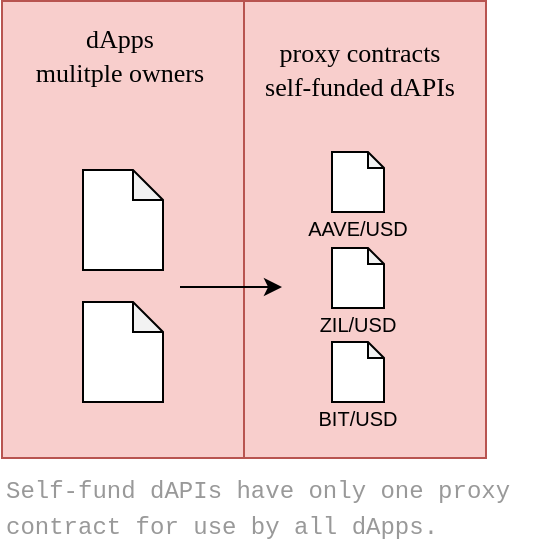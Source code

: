 <mxfile version="20.8.16" type="device"><diagram name="Page-1" id="upLESLYPz2ELQXHqG5Z5"><mxGraphModel dx="1114" dy="732" grid="1" gridSize="10" guides="1" tooltips="1" connect="1" arrows="1" fold="1" page="1" pageScale="1" pageWidth="850" pageHeight="1100" math="0" shadow="0"><root><mxCell id="0"/><mxCell id="1" parent="0"/><mxCell id="elhIvt5DydXUez78cts0-1" value="" style="rounded=0;whiteSpace=wrap;html=1;shadow=0;fillColor=#f8cecc;strokeColor=#b85450;" parent="1" vertex="1"><mxGeometry x="150" y="11.5" width="121" height="228.5" as="geometry"/></mxCell><mxCell id="elhIvt5DydXUez78cts0-2" value="&lt;font face=&quot;Verdana&quot; style=&quot;font-size: 13px&quot;&gt;proxy contracts&lt;br&gt;self-funded dAPIs&lt;br&gt;&lt;/font&gt;" style="text;html=1;strokeColor=none;fillColor=none;align=center;verticalAlign=middle;whiteSpace=wrap;rounded=0;shadow=1;fontSize=14;" parent="1" vertex="1"><mxGeometry x="153" y="29.91" width="110" height="30" as="geometry"/></mxCell><mxCell id="elhIvt5DydXUez78cts0-3" value="" style="shape=note;whiteSpace=wrap;html=1;backgroundOutline=1;darkOpacity=0.05;size=8;" parent="1" vertex="1"><mxGeometry x="194" y="87" width="26" height="30" as="geometry"/></mxCell><mxCell id="elhIvt5DydXUez78cts0-4" value="" style="shape=note;whiteSpace=wrap;html=1;backgroundOutline=1;darkOpacity=0.05;size=8;" parent="1" vertex="1"><mxGeometry x="194" y="135" width="26" height="30" as="geometry"/></mxCell><mxCell id="elhIvt5DydXUez78cts0-5" value="" style="shape=note;whiteSpace=wrap;html=1;backgroundOutline=1;darkOpacity=0.05;size=8;" parent="1" vertex="1"><mxGeometry x="194" y="182" width="26" height="30" as="geometry"/></mxCell><mxCell id="elhIvt5DydXUez78cts0-6" value="&lt;font style=&quot;font-size: 10px;&quot;&gt;AAVE/USD&lt;/font&gt;" style="text;html=1;strokeColor=none;fillColor=none;align=center;verticalAlign=middle;whiteSpace=wrap;rounded=0;fontSize=7;" parent="1" vertex="1"><mxGeometry x="177" y="110.19" width="60" height="30" as="geometry"/></mxCell><mxCell id="elhIvt5DydXUez78cts0-7" value="&lt;font style=&quot;font-size: 10px;&quot;&gt;ZIL/USD&lt;/font&gt;" style="text;html=1;strokeColor=none;fillColor=none;align=center;verticalAlign=middle;whiteSpace=wrap;rounded=0;fontSize=7;" parent="1" vertex="1"><mxGeometry x="177" y="158" width="60" height="30" as="geometry"/></mxCell><mxCell id="elhIvt5DydXUez78cts0-8" value="&lt;font style=&quot;font-size: 10px;&quot;&gt;BIT/USD&lt;/font&gt;" style="text;html=1;strokeColor=none;fillColor=none;align=center;verticalAlign=middle;whiteSpace=wrap;rounded=0;fontSize=7;" parent="1" vertex="1"><mxGeometry x="177" y="205" width="60" height="30" as="geometry"/></mxCell><mxCell id="elhIvt5DydXUez78cts0-9" value="" style="rounded=0;whiteSpace=wrap;html=1;shadow=0;fillColor=#f8cecc;strokeColor=#b85450;" parent="1" vertex="1"><mxGeometry x="29" y="11.5" width="121" height="228.5" as="geometry"/></mxCell><mxCell id="elhIvt5DydXUez78cts0-10" value="&lt;font face=&quot;Verdana&quot; style=&quot;font-size: 13px&quot;&gt;dApps&lt;br&gt;mulitple owners&lt;br&gt;&lt;/font&gt;" style="text;html=1;strokeColor=none;fillColor=none;align=center;verticalAlign=middle;whiteSpace=wrap;rounded=0;shadow=1;fontSize=14;" parent="1" vertex="1"><mxGeometry x="33" y="22.91" width="109.5" height="30" as="geometry"/></mxCell><mxCell id="elhIvt5DydXUez78cts0-11" value="" style="shape=note;whiteSpace=wrap;html=1;backgroundOutline=1;darkOpacity=0.05;fontSize=10;size=15;" parent="1" vertex="1"><mxGeometry x="69.5" y="96" width="40" height="50" as="geometry"/></mxCell><mxCell id="elhIvt5DydXUez78cts0-12" value="" style="shape=note;whiteSpace=wrap;html=1;backgroundOutline=1;darkOpacity=0.05;fontSize=10;size=15;" parent="1" vertex="1"><mxGeometry x="69.5" y="162" width="40" height="50" as="geometry"/></mxCell><mxCell id="elhIvt5DydXUez78cts0-13" value="" style="endArrow=none;startArrow=classic;html=1;rounded=0;fontSize=11;endFill=0;" parent="1" edge="1"><mxGeometry width="50" height="50" relative="1" as="geometry"><mxPoint x="169" y="154.5" as="sourcePoint"/><mxPoint x="118" y="154.5" as="targetPoint"/></mxGeometry></mxCell><mxCell id="z7Bls7qTo7EyWghkDVVx-2" value="&lt;div style=&quot;font-family: Menlo, Monaco, &amp;quot;Courier New&amp;quot;, monospace; line-height: 18px;&quot;&gt;&lt;span style=&quot;background-color: rgb(255, 255, 255);&quot;&gt;&lt;font color=&quot;#999999&quot;&gt;Self-fund dAPIs have only one proxy contract for use by all dApps.&lt;/font&gt;&lt;/span&gt;&lt;/div&gt;" style="text;html=1;strokeColor=none;fillColor=none;align=left;verticalAlign=middle;whiteSpace=wrap;rounded=0;" vertex="1" parent="1"><mxGeometry x="29" y="250" width="270" height="30" as="geometry"/></mxCell></root></mxGraphModel></diagram></mxfile>